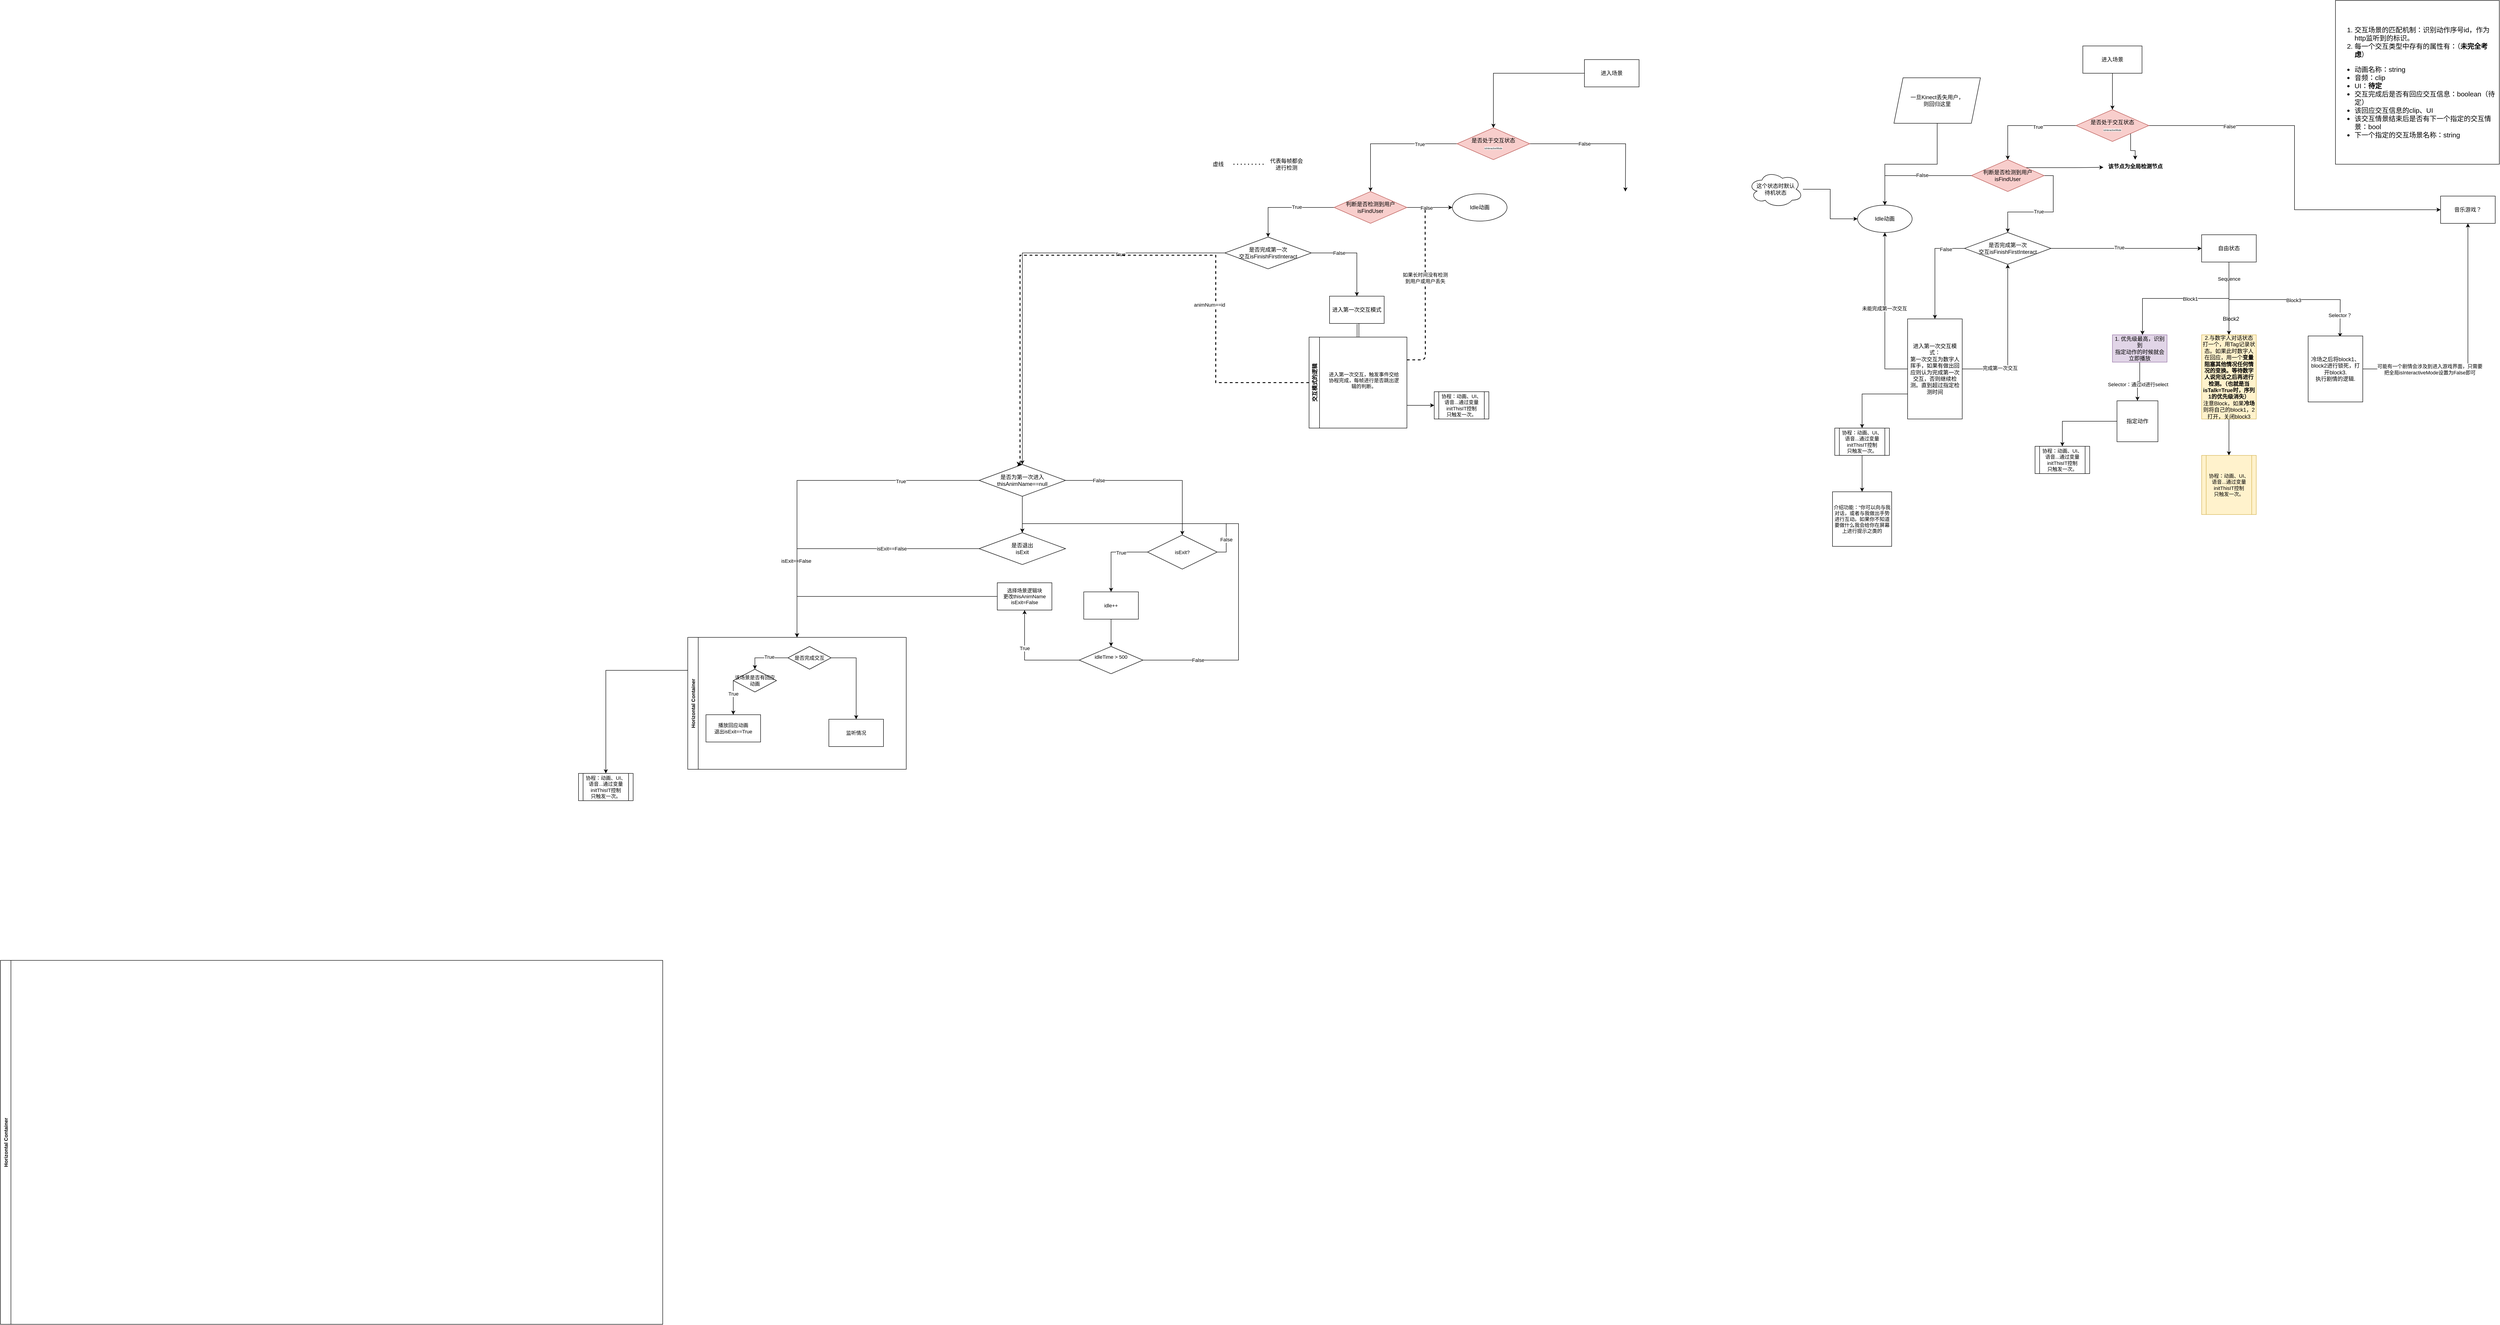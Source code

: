 <mxfile version="20.5.3" type="github">
  <diagram id="prtHgNgQTEPvFCAcTncT" name="Page-1">
    <mxGraphModel dx="4545" dy="1852" grid="1" gridSize="10" guides="1" tooltips="1" connect="1" arrows="1" fold="1" page="1" pageScale="1" pageWidth="827" pageHeight="1169" math="0" shadow="0">
      <root>
        <mxCell id="0" />
        <mxCell id="1" parent="0" />
        <mxCell id="fBtZuvhB1-8Jw_SssKyv-33" style="edgeStyle=orthogonalEdgeStyle;rounded=0;orthogonalLoop=1;jettySize=auto;html=1;entryX=0.5;entryY=0;entryDx=0;entryDy=0;strokeColor=default;" parent="1" source="fBtZuvhB1-8Jw_SssKyv-1" target="fBtZuvhB1-8Jw_SssKyv-32" edge="1">
          <mxGeometry relative="1" as="geometry" />
        </mxCell>
        <mxCell id="fBtZuvhB1-8Jw_SssKyv-1" value="进入场景" style="rounded=0;whiteSpace=wrap;html=1;" parent="1" vertex="1">
          <mxGeometry x="920" y="-100" width="120" height="60" as="geometry" />
        </mxCell>
        <mxCell id="fBtZuvhB1-8Jw_SssKyv-14" value="" style="edgeStyle=orthogonalEdgeStyle;rounded=0;orthogonalLoop=1;jettySize=auto;html=1;" parent="1" source="fBtZuvhB1-8Jw_SssKyv-9" target="fBtZuvhB1-8Jw_SssKyv-13" edge="1">
          <mxGeometry relative="1" as="geometry" />
        </mxCell>
        <mxCell id="fBtZuvhB1-8Jw_SssKyv-15" value="False" style="edgeLabel;html=1;align=center;verticalAlign=middle;resizable=0;points=[];" parent="fBtZuvhB1-8Jw_SssKyv-14" vertex="1" connectable="0">
          <mxGeometry x="-0.151" y="-1" relative="1" as="geometry">
            <mxPoint as="offset" />
          </mxGeometry>
        </mxCell>
        <mxCell id="fBtZuvhB1-8Jw_SssKyv-17" value="" style="edgeStyle=orthogonalEdgeStyle;rounded=0;orthogonalLoop=1;jettySize=auto;html=1;entryX=0.5;entryY=0;entryDx=0;entryDy=0;" parent="1" source="fBtZuvhB1-8Jw_SssKyv-9" target="fBtZuvhB1-8Jw_SssKyv-20" edge="1">
          <mxGeometry relative="1" as="geometry">
            <mxPoint x="270" y="225" as="targetPoint" />
          </mxGeometry>
        </mxCell>
        <mxCell id="fBtZuvhB1-8Jw_SssKyv-18" value="True" style="edgeLabel;html=1;align=center;verticalAlign=middle;resizable=0;points=[];" parent="fBtZuvhB1-8Jw_SssKyv-17" vertex="1" connectable="0">
          <mxGeometry x="-0.214" y="-1" relative="1" as="geometry">
            <mxPoint as="offset" />
          </mxGeometry>
        </mxCell>
        <mxCell id="fBtZuvhB1-8Jw_SssKyv-9" value="判断是否检测到用户&lt;br&gt;isFindUser" style="rhombus;whiteSpace=wrap;html=1;fillColor=#f8cecc;strokeColor=#b85450;" parent="1" vertex="1">
          <mxGeometry x="370" y="190" width="160" height="70" as="geometry" />
        </mxCell>
        <mxCell id="fBtZuvhB1-8Jw_SssKyv-13" value="Idle动画" style="ellipse;whiteSpace=wrap;html=1;" parent="1" vertex="1">
          <mxGeometry x="630" y="195" width="120" height="60" as="geometry" />
        </mxCell>
        <mxCell id="fBtZuvhB1-8Jw_SssKyv-22" style="edgeStyle=orthogonalEdgeStyle;rounded=0;orthogonalLoop=1;jettySize=auto;html=1;exitX=1;exitY=0.5;exitDx=0;exitDy=0;entryX=0.5;entryY=0;entryDx=0;entryDy=0;" parent="1" source="fBtZuvhB1-8Jw_SssKyv-20" target="fBtZuvhB1-8Jw_SssKyv-25" edge="1">
          <mxGeometry relative="1" as="geometry">
            <mxPoint x="425" y="370" as="targetPoint" />
          </mxGeometry>
        </mxCell>
        <mxCell id="fBtZuvhB1-8Jw_SssKyv-24" value="False" style="edgeLabel;html=1;align=center;verticalAlign=middle;resizable=0;points=[];" parent="fBtZuvhB1-8Jw_SssKyv-22" vertex="1" connectable="0">
          <mxGeometry x="-0.133" relative="1" as="geometry">
            <mxPoint x="-24" as="offset" />
          </mxGeometry>
        </mxCell>
        <mxCell id="fBtZuvhB1-8Jw_SssKyv-44" value="" style="edgeStyle=orthogonalEdgeStyle;rounded=0;orthogonalLoop=1;jettySize=auto;html=1;strokeColor=default;fontSize=11;" parent="1" source="fBtZuvhB1-8Jw_SssKyv-20" target="fBtZuvhB1-8Jw_SssKyv-43" edge="1">
          <mxGeometry relative="1" as="geometry" />
        </mxCell>
        <mxCell id="fBtZuvhB1-8Jw_SssKyv-45" value="True" style="edgeLabel;html=1;align=center;verticalAlign=middle;resizable=0;points=[];fontSize=11;" parent="fBtZuvhB1-8Jw_SssKyv-44" vertex="1" connectable="0">
          <mxGeometry x="-0.132" y="3" relative="1" as="geometry">
            <mxPoint x="165" as="offset" />
          </mxGeometry>
        </mxCell>
        <mxCell id="fBtZuvhB1-8Jw_SssKyv-20" value="是否完成第一次&lt;br&gt;交互&lt;font style=&quot;font-size: 12px;&quot;&gt;isFinishFirstInteract&lt;/font&gt;" style="rhombus;whiteSpace=wrap;html=1;" parent="1" vertex="1">
          <mxGeometry x="130" y="290" width="190" height="70" as="geometry" />
        </mxCell>
        <mxCell id="fBtZuvhB1-8Jw_SssKyv-41" style="edgeStyle=orthogonalEdgeStyle;shape=link;rounded=0;orthogonalLoop=1;jettySize=auto;html=1;exitX=0.5;exitY=1;exitDx=0;exitDy=0;entryX=0.5;entryY=0;entryDx=0;entryDy=0;strokeColor=default;fontSize=12;" parent="1" source="fBtZuvhB1-8Jw_SssKyv-25" target="fBtZuvhB1-8Jw_SssKyv-40" edge="1">
          <mxGeometry relative="1" as="geometry" />
        </mxCell>
        <mxCell id="fBtZuvhB1-8Jw_SssKyv-25" value="进入第一次交互模式" style="rounded=0;whiteSpace=wrap;html=1;" parent="1" vertex="1">
          <mxGeometry x="360" y="420" width="120" height="60" as="geometry" />
        </mxCell>
        <mxCell id="fBtZuvhB1-8Jw_SssKyv-27" value="" style="endArrow=none;html=1;strokeWidth=2;rounded=1;exitX=1;exitY=0.25;exitDx=0;exitDy=0;strokeColor=default;edgeStyle=orthogonalEdgeStyle;dashed=1;" parent="1" source="fBtZuvhB1-8Jw_SssKyv-40" edge="1">
          <mxGeometry width="50" height="50" relative="1" as="geometry">
            <mxPoint x="420" y="330" as="sourcePoint" />
            <mxPoint x="570" y="230" as="targetPoint" />
          </mxGeometry>
        </mxCell>
        <mxCell id="fBtZuvhB1-8Jw_SssKyv-28" value="如果长时间没有检测&lt;br&gt;到用户或用户丢失" style="edgeLabel;html=1;align=center;verticalAlign=middle;resizable=0;points=[];" parent="fBtZuvhB1-8Jw_SssKyv-27" vertex="1" connectable="0">
          <mxGeometry x="-0.403" y="1" relative="1" as="geometry">
            <mxPoint y="-110" as="offset" />
          </mxGeometry>
        </mxCell>
        <mxCell id="fBtZuvhB1-8Jw_SssKyv-29" value="虚线" style="text;html=1;align=center;verticalAlign=middle;resizable=0;points=[];autosize=1;strokeColor=none;fillColor=none;" parent="1" vertex="1">
          <mxGeometry x="90" y="115" width="50" height="30" as="geometry" />
        </mxCell>
        <mxCell id="fBtZuvhB1-8Jw_SssKyv-30" value="" style="endArrow=none;dashed=1;html=1;dashPattern=1 3;strokeWidth=2;rounded=1;strokeColor=default;entryX=1.1;entryY=0.5;entryDx=0;entryDy=0;entryPerimeter=0;" parent="1" target="fBtZuvhB1-8Jw_SssKyv-29" edge="1">
          <mxGeometry width="50" height="50" relative="1" as="geometry">
            <mxPoint x="215" y="130" as="sourcePoint" />
            <mxPoint x="45" y="290" as="targetPoint" />
          </mxGeometry>
        </mxCell>
        <mxCell id="fBtZuvhB1-8Jw_SssKyv-31" value="代表每帧都会&lt;br&gt;进行检测" style="text;html=1;align=center;verticalAlign=middle;resizable=0;points=[];autosize=1;strokeColor=none;fillColor=none;" parent="1" vertex="1">
          <mxGeometry x="215" y="110" width="100" height="40" as="geometry" />
        </mxCell>
        <mxCell id="fBtZuvhB1-8Jw_SssKyv-35" style="edgeStyle=orthogonalEdgeStyle;rounded=0;orthogonalLoop=1;jettySize=auto;html=1;exitX=0;exitY=0.5;exitDx=0;exitDy=0;entryX=0.5;entryY=0;entryDx=0;entryDy=0;strokeColor=default;" parent="1" source="fBtZuvhB1-8Jw_SssKyv-32" target="fBtZuvhB1-8Jw_SssKyv-9" edge="1">
          <mxGeometry relative="1" as="geometry">
            <Array as="points">
              <mxPoint x="450" y="85" />
            </Array>
          </mxGeometry>
        </mxCell>
        <mxCell id="fBtZuvhB1-8Jw_SssKyv-36" value="True" style="edgeLabel;html=1;align=center;verticalAlign=middle;resizable=0;points=[];" parent="fBtZuvhB1-8Jw_SssKyv-35" vertex="1" connectable="0">
          <mxGeometry x="-0.444" y="1" relative="1" as="geometry">
            <mxPoint as="offset" />
          </mxGeometry>
        </mxCell>
        <mxCell id="fBtZuvhB1-8Jw_SssKyv-57" style="edgeStyle=orthogonalEdgeStyle;rounded=0;orthogonalLoop=1;jettySize=auto;html=1;exitX=1;exitY=0.5;exitDx=0;exitDy=0;strokeColor=default;strokeWidth=1;fontSize=11;" parent="1" source="fBtZuvhB1-8Jw_SssKyv-32" edge="1">
          <mxGeometry relative="1" as="geometry">
            <mxPoint x="1010" y="190" as="targetPoint" />
          </mxGeometry>
        </mxCell>
        <mxCell id="fBtZuvhB1-8Jw_SssKyv-58" value="False" style="edgeLabel;html=1;align=center;verticalAlign=middle;resizable=0;points=[];fontSize=11;" parent="fBtZuvhB1-8Jw_SssKyv-57" vertex="1" connectable="0">
          <mxGeometry x="-0.242" relative="1" as="geometry">
            <mxPoint as="offset" />
          </mxGeometry>
        </mxCell>
        <mxCell id="fBtZuvhB1-8Jw_SssKyv-32" value="是否处于交互状态&lt;br&gt;&lt;span style=&quot;font-size: 5px; background-color: rgb(255, 255, 255);&quot;&gt;isInteractiveMode&lt;/span&gt;" style="rhombus;whiteSpace=wrap;html=1;fillColor=#f8cecc;strokeColor=#b85450;" parent="1" vertex="1">
          <mxGeometry x="640" y="50" width="160" height="70" as="geometry" />
        </mxCell>
        <mxCell id="fBtZuvhB1-8Jw_SssKyv-53" style="edgeStyle=orthogonalEdgeStyle;rounded=0;orthogonalLoop=1;jettySize=auto;html=1;exitX=1;exitY=0.75;exitDx=0;exitDy=0;entryX=0;entryY=0.5;entryDx=0;entryDy=0;strokeColor=default;fontSize=11;" parent="1" source="fBtZuvhB1-8Jw_SssKyv-40" target="fBtZuvhB1-8Jw_SssKyv-46" edge="1">
          <mxGeometry relative="1" as="geometry" />
        </mxCell>
        <mxCell id="fBtZuvhB1-8Jw_SssKyv-55" style="edgeStyle=orthogonalEdgeStyle;rounded=0;orthogonalLoop=1;jettySize=auto;html=1;exitX=0;exitY=0.5;exitDx=0;exitDy=0;dashed=1;strokeColor=default;fontSize=11;strokeWidth=2;entryX=0.5;entryY=0;entryDx=0;entryDy=0;" parent="1" source="fBtZuvhB1-8Jw_SssKyv-40" target="fBtZuvhB1-8Jw_SssKyv-43" edge="1">
          <mxGeometry relative="1" as="geometry">
            <mxPoint x="-60" y="330" as="targetPoint" />
            <Array as="points">
              <mxPoint x="110" y="610" />
              <mxPoint x="110" y="330" />
              <mxPoint x="-320" y="330" />
              <mxPoint x="-320" y="790" />
            </Array>
          </mxGeometry>
        </mxCell>
        <mxCell id="fBtZuvhB1-8Jw_SssKyv-56" value="animNum==id" style="edgeLabel;html=1;align=center;verticalAlign=middle;resizable=0;points=[];fontSize=11;" parent="fBtZuvhB1-8Jw_SssKyv-55" vertex="1" connectable="0">
          <mxGeometry x="-0.612" y="-1" relative="1" as="geometry">
            <mxPoint x="-15" y="-109" as="offset" />
          </mxGeometry>
        </mxCell>
        <mxCell id="fBtZuvhB1-8Jw_SssKyv-40" value="交互模式的逻辑" style="swimlane;horizontal=0;fontSize=12;" parent="1" vertex="1">
          <mxGeometry x="315" y="510" width="215" height="200" as="geometry" />
        </mxCell>
        <mxCell id="fBtZuvhB1-8Jw_SssKyv-48" value="进入第一次交互，触发事件交给&lt;br&gt;协程完成，每帧进行是否跳出逻&lt;br&gt;辑的判断。" style="text;html=1;align=center;verticalAlign=middle;resizable=0;points=[];autosize=1;strokeColor=none;fillColor=none;fontSize=11;" parent="fBtZuvhB1-8Jw_SssKyv-40" vertex="1">
          <mxGeometry x="25" y="65" width="190" height="60" as="geometry" />
        </mxCell>
        <mxCell id="fBtZuvhB1-8Jw_SssKyv-46" value="协程：动画、UI、&lt;br&gt;语音...通过变量initThisIT控制&lt;br&gt;只触发一次。" style="shape=process;whiteSpace=wrap;html=1;backgroundOutline=1;fontSize=11;size=0.083;" parent="1" vertex="1">
          <mxGeometry x="590" y="630" width="120" height="60" as="geometry" />
        </mxCell>
        <mxCell id="fBtZuvhB1-8Jw_SssKyv-59" value="Horizontal Container" style="swimlane;horizontal=0;fontSize=11;" parent="1" vertex="1">
          <mxGeometry x="-2560" y="1880" width="1455" height="800" as="geometry" />
        </mxCell>
        <mxCell id="fBtZuvhB1-8Jw_SssKyv-62" value="" style="edgeStyle=orthogonalEdgeStyle;rounded=0;orthogonalLoop=1;jettySize=auto;html=1;strokeColor=default;strokeWidth=1;fontSize=11;" parent="1" source="fBtZuvhB1-8Jw_SssKyv-43" target="fBtZuvhB1-8Jw_SssKyv-61" edge="1">
          <mxGeometry relative="1" as="geometry" />
        </mxCell>
        <mxCell id="fBtZuvhB1-8Jw_SssKyv-70" style="edgeStyle=orthogonalEdgeStyle;rounded=0;orthogonalLoop=1;jettySize=auto;html=1;entryX=0.5;entryY=0;entryDx=0;entryDy=0;strokeColor=default;strokeWidth=1;fontSize=11;" parent="1" source="fBtZuvhB1-8Jw_SssKyv-43" target="fBtZuvhB1-8Jw_SssKyv-68" edge="1">
          <mxGeometry relative="1" as="geometry" />
        </mxCell>
        <mxCell id="fBtZuvhB1-8Jw_SssKyv-72" value="False" style="edgeLabel;html=1;align=center;verticalAlign=middle;resizable=0;points=[];fontSize=11;" parent="fBtZuvhB1-8Jw_SssKyv-70" vertex="1" connectable="0">
          <mxGeometry x="-0.698" y="1" relative="1" as="geometry">
            <mxPoint x="16" y="1" as="offset" />
          </mxGeometry>
        </mxCell>
        <mxCell id="fBtZuvhB1-8Jw_SssKyv-43" value="是否为第一次进入&lt;br&gt;thisAnimName==null" style="rhombus;whiteSpace=wrap;html=1;" parent="1" vertex="1">
          <mxGeometry x="-410" y="790" width="190" height="70" as="geometry" />
        </mxCell>
        <mxCell id="fBtZuvhB1-8Jw_SssKyv-60" style="edgeStyle=orthogonalEdgeStyle;rounded=0;orthogonalLoop=1;jettySize=auto;html=1;strokeColor=default;strokeWidth=1;fontSize=11;entryX=0.5;entryY=0;entryDx=0;entryDy=0;" parent="1" source="fBtZuvhB1-8Jw_SssKyv-43" target="fBtZuvhB1-8Jw_SssKyv-66" edge="1">
          <mxGeometry relative="1" as="geometry">
            <mxPoint x="-570" y="1080" as="targetPoint" />
          </mxGeometry>
        </mxCell>
        <mxCell id="fBtZuvhB1-8Jw_SssKyv-65" value="True" style="edgeLabel;html=1;align=center;verticalAlign=middle;resizable=0;points=[];fontSize=11;" parent="fBtZuvhB1-8Jw_SssKyv-60" vertex="1" connectable="0">
          <mxGeometry x="-0.538" y="2" relative="1" as="geometry">
            <mxPoint as="offset" />
          </mxGeometry>
        </mxCell>
        <mxCell id="fBtZuvhB1-8Jw_SssKyv-74" value="isExit==False" style="edgeLabel;html=1;align=center;verticalAlign=middle;resizable=0;points=[];fontSize=11;" parent="fBtZuvhB1-8Jw_SssKyv-60" vertex="1" connectable="0">
          <mxGeometry x="0.079" y="-2" relative="1" as="geometry">
            <mxPoint y="175" as="offset" />
          </mxGeometry>
        </mxCell>
        <mxCell id="fBtZuvhB1-8Jw_SssKyv-63" style="edgeStyle=orthogonalEdgeStyle;rounded=0;orthogonalLoop=1;jettySize=auto;html=1;exitX=0;exitY=0.5;exitDx=0;exitDy=0;strokeColor=default;strokeWidth=1;fontSize=11;entryX=0.5;entryY=0;entryDx=0;entryDy=0;" parent="1" source="fBtZuvhB1-8Jw_SssKyv-61" target="fBtZuvhB1-8Jw_SssKyv-66" edge="1">
          <mxGeometry relative="1" as="geometry">
            <mxPoint x="-560" y="1080" as="targetPoint" />
          </mxGeometry>
        </mxCell>
        <mxCell id="fBtZuvhB1-8Jw_SssKyv-64" value="isExit==False" style="edgeLabel;html=1;align=center;verticalAlign=middle;resizable=0;points=[];fontSize=11;" parent="fBtZuvhB1-8Jw_SssKyv-63" vertex="1" connectable="0">
          <mxGeometry x="0.071" y="1" relative="1" as="geometry">
            <mxPoint x="126" y="-1" as="offset" />
          </mxGeometry>
        </mxCell>
        <mxCell id="fBtZuvhB1-8Jw_SssKyv-61" value="是否退出&lt;br&gt;isExit" style="rhombus;whiteSpace=wrap;html=1;" parent="1" vertex="1">
          <mxGeometry x="-410" y="940" width="190" height="70" as="geometry" />
        </mxCell>
        <mxCell id="fBtZuvhB1-8Jw_SssKyv-96" style="edgeStyle=orthogonalEdgeStyle;rounded=0;orthogonalLoop=1;jettySize=auto;html=1;exitX=0;exitY=0.25;exitDx=0;exitDy=0;entryX=0.5;entryY=0;entryDx=0;entryDy=0;strokeColor=default;strokeWidth=1;fontSize=11;" parent="1" source="fBtZuvhB1-8Jw_SssKyv-66" target="fBtZuvhB1-8Jw_SssKyv-95" edge="1">
          <mxGeometry relative="1" as="geometry" />
        </mxCell>
        <mxCell id="fBtZuvhB1-8Jw_SssKyv-66" value="Horizontal Container" style="swimlane;horizontal=0;fontSize=11;" parent="1" vertex="1">
          <mxGeometry x="-1050" y="1170" width="480" height="290" as="geometry" />
        </mxCell>
        <mxCell id="fBtZuvhB1-8Jw_SssKyv-88" value="该场景是否有回应动画" style="rhombus;whiteSpace=wrap;html=1;fontSize=11;" parent="fBtZuvhB1-8Jw_SssKyv-66" vertex="1">
          <mxGeometry x="100" y="70" width="95" height="50" as="geometry" />
        </mxCell>
        <mxCell id="fBtZuvhB1-8Jw_SssKyv-90" style="edgeStyle=orthogonalEdgeStyle;rounded=0;orthogonalLoop=1;jettySize=auto;html=1;entryX=0.5;entryY=0;entryDx=0;entryDy=0;strokeColor=default;strokeWidth=1;fontSize=11;" parent="fBtZuvhB1-8Jw_SssKyv-66" source="fBtZuvhB1-8Jw_SssKyv-89" target="fBtZuvhB1-8Jw_SssKyv-88" edge="1">
          <mxGeometry relative="1" as="geometry" />
        </mxCell>
        <mxCell id="fBtZuvhB1-8Jw_SssKyv-91" value="True" style="edgeLabel;html=1;align=center;verticalAlign=middle;resizable=0;points=[];fontSize=11;" parent="fBtZuvhB1-8Jw_SssKyv-90" vertex="1" connectable="0">
          <mxGeometry x="-0.146" y="-2" relative="1" as="geometry">
            <mxPoint as="offset" />
          </mxGeometry>
        </mxCell>
        <mxCell id="fBtZuvhB1-8Jw_SssKyv-89" value="是否完成交互" style="rhombus;whiteSpace=wrap;html=1;fontSize=11;" parent="fBtZuvhB1-8Jw_SssKyv-66" vertex="1">
          <mxGeometry x="220" y="20" width="95" height="50" as="geometry" />
        </mxCell>
        <mxCell id="fBtZuvhB1-8Jw_SssKyv-94" value="播放回应动画&lt;br&gt;退出isExit==True" style="rounded=0;whiteSpace=wrap;html=1;fontSize=11;" parent="fBtZuvhB1-8Jw_SssKyv-66" vertex="1">
          <mxGeometry x="40" y="170" width="120" height="60" as="geometry" />
        </mxCell>
        <mxCell id="fBtZuvhB1-8Jw_SssKyv-92" style="edgeStyle=orthogonalEdgeStyle;rounded=0;orthogonalLoop=1;jettySize=auto;html=1;exitX=0;exitY=0.5;exitDx=0;exitDy=0;strokeColor=default;strokeWidth=1;fontSize=11;entryX=0.5;entryY=0;entryDx=0;entryDy=0;" parent="fBtZuvhB1-8Jw_SssKyv-66" source="fBtZuvhB1-8Jw_SssKyv-88" target="fBtZuvhB1-8Jw_SssKyv-94" edge="1">
          <mxGeometry relative="1" as="geometry">
            <mxPoint x="99.857" y="150" as="targetPoint" />
            <Array as="points">
              <mxPoint x="100" y="170" />
            </Array>
          </mxGeometry>
        </mxCell>
        <mxCell id="fBtZuvhB1-8Jw_SssKyv-93" value="True" style="edgeLabel;html=1;align=center;verticalAlign=middle;resizable=0;points=[];fontSize=11;" parent="fBtZuvhB1-8Jw_SssKyv-92" vertex="1" connectable="0">
          <mxGeometry x="-0.221" relative="1" as="geometry">
            <mxPoint as="offset" />
          </mxGeometry>
        </mxCell>
        <mxCell id="fBtZuvhB1-8Jw_SssKyv-99" value="监听情况" style="rounded=0;whiteSpace=wrap;html=1;fontSize=11;" parent="fBtZuvhB1-8Jw_SssKyv-66" vertex="1">
          <mxGeometry x="310" y="180" width="120" height="60" as="geometry" />
        </mxCell>
        <mxCell id="fBtZuvhB1-8Jw_SssKyv-98" style="edgeStyle=orthogonalEdgeStyle;rounded=0;orthogonalLoop=1;jettySize=auto;html=1;strokeColor=default;strokeWidth=1;fontSize=11;entryX=0.5;entryY=0;entryDx=0;entryDy=0;exitX=1;exitY=0.5;exitDx=0;exitDy=0;" parent="fBtZuvhB1-8Jw_SssKyv-66" source="fBtZuvhB1-8Jw_SssKyv-89" target="fBtZuvhB1-8Jw_SssKyv-99" edge="1">
          <mxGeometry relative="1" as="geometry">
            <mxPoint x="360" y="150" as="targetPoint" />
          </mxGeometry>
        </mxCell>
        <mxCell id="fBtZuvhB1-8Jw_SssKyv-76" value="" style="edgeStyle=orthogonalEdgeStyle;rounded=0;orthogonalLoop=1;jettySize=auto;html=1;strokeColor=default;strokeWidth=1;fontSize=11;" parent="1" source="fBtZuvhB1-8Jw_SssKyv-68" target="fBtZuvhB1-8Jw_SssKyv-75" edge="1">
          <mxGeometry relative="1" as="geometry" />
        </mxCell>
        <mxCell id="fBtZuvhB1-8Jw_SssKyv-85" value="True" style="edgeLabel;html=1;align=center;verticalAlign=middle;resizable=0;points=[];fontSize=11;" parent="fBtZuvhB1-8Jw_SssKyv-76" vertex="1" connectable="0">
          <mxGeometry x="-0.299" y="1" relative="1" as="geometry">
            <mxPoint as="offset" />
          </mxGeometry>
        </mxCell>
        <mxCell id="fBtZuvhB1-8Jw_SssKyv-86" style="edgeStyle=orthogonalEdgeStyle;rounded=0;orthogonalLoop=1;jettySize=auto;html=1;exitX=1;exitY=0.5;exitDx=0;exitDy=0;entryX=0.5;entryY=0;entryDx=0;entryDy=0;strokeColor=default;strokeWidth=1;fontSize=11;" parent="1" source="fBtZuvhB1-8Jw_SssKyv-68" target="fBtZuvhB1-8Jw_SssKyv-61" edge="1">
          <mxGeometry relative="1" as="geometry" />
        </mxCell>
        <mxCell id="fBtZuvhB1-8Jw_SssKyv-87" value="False" style="edgeLabel;html=1;align=center;verticalAlign=middle;resizable=0;points=[];fontSize=11;" parent="fBtZuvhB1-8Jw_SssKyv-86" vertex="1" connectable="0">
          <mxGeometry x="-0.825" relative="1" as="geometry">
            <mxPoint as="offset" />
          </mxGeometry>
        </mxCell>
        <mxCell id="fBtZuvhB1-8Jw_SssKyv-68" value="isExit?" style="rhombus;whiteSpace=wrap;html=1;fontSize=11;" parent="1" vertex="1">
          <mxGeometry x="-40" y="945" width="153" height="75" as="geometry" />
        </mxCell>
        <mxCell id="fBtZuvhB1-8Jw_SssKyv-78" value="" style="edgeStyle=orthogonalEdgeStyle;rounded=0;orthogonalLoop=1;jettySize=auto;html=1;strokeColor=default;strokeWidth=1;fontSize=11;" parent="1" source="fBtZuvhB1-8Jw_SssKyv-75" target="fBtZuvhB1-8Jw_SssKyv-77" edge="1">
          <mxGeometry relative="1" as="geometry" />
        </mxCell>
        <mxCell id="fBtZuvhB1-8Jw_SssKyv-75" value="idle++" style="whiteSpace=wrap;html=1;fontSize=11;" parent="1" vertex="1">
          <mxGeometry x="-180" y="1070" width="120" height="60" as="geometry" />
        </mxCell>
        <mxCell id="fBtZuvhB1-8Jw_SssKyv-80" value="" style="edgeStyle=orthogonalEdgeStyle;rounded=0;orthogonalLoop=1;jettySize=auto;html=1;strokeColor=default;strokeWidth=1;fontSize=11;" parent="1" source="fBtZuvhB1-8Jw_SssKyv-77" target="fBtZuvhB1-8Jw_SssKyv-79" edge="1">
          <mxGeometry relative="1" as="geometry">
            <Array as="points">
              <mxPoint x="-310" y="1220" />
            </Array>
          </mxGeometry>
        </mxCell>
        <mxCell id="fBtZuvhB1-8Jw_SssKyv-84" value="True" style="edgeLabel;html=1;align=center;verticalAlign=middle;resizable=0;points=[];fontSize=11;" parent="fBtZuvhB1-8Jw_SssKyv-80" vertex="1" connectable="0">
          <mxGeometry x="0.274" relative="1" as="geometry">
            <mxPoint as="offset" />
          </mxGeometry>
        </mxCell>
        <mxCell id="fBtZuvhB1-8Jw_SssKyv-82" style="edgeStyle=orthogonalEdgeStyle;rounded=0;orthogonalLoop=1;jettySize=auto;html=1;entryX=0.5;entryY=0;entryDx=0;entryDy=0;strokeColor=default;strokeWidth=1;fontSize=11;" parent="1" source="fBtZuvhB1-8Jw_SssKyv-77" target="fBtZuvhB1-8Jw_SssKyv-61" edge="1">
          <mxGeometry relative="1" as="geometry">
            <Array as="points">
              <mxPoint x="160" y="1220" />
              <mxPoint x="160" y="920" />
              <mxPoint x="-315" y="920" />
            </Array>
          </mxGeometry>
        </mxCell>
        <mxCell id="fBtZuvhB1-8Jw_SssKyv-83" value="False" style="edgeLabel;html=1;align=center;verticalAlign=middle;resizable=0;points=[];fontSize=11;" parent="fBtZuvhB1-8Jw_SssKyv-82" vertex="1" connectable="0">
          <mxGeometry x="-0.819" y="1" relative="1" as="geometry">
            <mxPoint x="30" y="1" as="offset" />
          </mxGeometry>
        </mxCell>
        <mxCell id="fBtZuvhB1-8Jw_SssKyv-77" value="&lt;span style=&quot;font-size: 11px;&quot;&gt;idleTime &amp;gt; 500&lt;br&gt;&lt;br&gt;&lt;/span&gt;" style="rhombus;whiteSpace=wrap;html=1;fontSize=11;" parent="1" vertex="1">
          <mxGeometry x="-190" y="1190" width="140" height="60" as="geometry" />
        </mxCell>
        <mxCell id="fBtZuvhB1-8Jw_SssKyv-81" style="edgeStyle=orthogonalEdgeStyle;rounded=0;orthogonalLoop=1;jettySize=auto;html=1;exitX=0;exitY=0.5;exitDx=0;exitDy=0;entryX=0.5;entryY=0;entryDx=0;entryDy=0;strokeColor=default;strokeWidth=1;fontSize=11;" parent="1" source="fBtZuvhB1-8Jw_SssKyv-79" target="fBtZuvhB1-8Jw_SssKyv-66" edge="1">
          <mxGeometry relative="1" as="geometry" />
        </mxCell>
        <mxCell id="fBtZuvhB1-8Jw_SssKyv-79" value="选择场景逻辑块&lt;br&gt;更改thisAnimName&lt;br&gt;isExit=False" style="whiteSpace=wrap;html=1;fontSize=11;" parent="1" vertex="1">
          <mxGeometry x="-370" y="1050" width="120" height="60" as="geometry" />
        </mxCell>
        <mxCell id="fBtZuvhB1-8Jw_SssKyv-95" value="协程：动画、UI、&lt;br&gt;语音...通过变量initThisIT控制&lt;br&gt;只触发一次。" style="shape=process;whiteSpace=wrap;html=1;backgroundOutline=1;fontSize=11;size=0.083;" parent="1" vertex="1">
          <mxGeometry x="-1290" y="1469" width="120" height="60" as="geometry" />
        </mxCell>
        <mxCell id="O4Qgs0peFkR4fyQX--3b-3" style="edgeStyle=orthogonalEdgeStyle;rounded=0;orthogonalLoop=1;jettySize=auto;html=1;exitX=0.5;exitY=1;exitDx=0;exitDy=0;entryX=0.5;entryY=0;entryDx=0;entryDy=0;" parent="1" source="O4Qgs0peFkR4fyQX--3b-1" target="O4Qgs0peFkR4fyQX--3b-2" edge="1">
          <mxGeometry relative="1" as="geometry" />
        </mxCell>
        <mxCell id="O4Qgs0peFkR4fyQX--3b-1" value="进入场景" style="rounded=0;whiteSpace=wrap;html=1;" parent="1" vertex="1">
          <mxGeometry x="2015" y="-130" width="130" height="60" as="geometry" />
        </mxCell>
        <mxCell id="O4Qgs0peFkR4fyQX--3b-5" style="edgeStyle=orthogonalEdgeStyle;rounded=0;orthogonalLoop=1;jettySize=auto;html=1;exitX=0;exitY=0.5;exitDx=0;exitDy=0;entryX=0.5;entryY=0;entryDx=0;entryDy=0;" parent="1" source="O4Qgs0peFkR4fyQX--3b-2" target="O4Qgs0peFkR4fyQX--3b-4" edge="1">
          <mxGeometry relative="1" as="geometry" />
        </mxCell>
        <mxCell id="O4Qgs0peFkR4fyQX--3b-53" value="True" style="edgeLabel;html=1;align=center;verticalAlign=middle;resizable=0;points=[];" parent="O4Qgs0peFkR4fyQX--3b-5" vertex="1" connectable="0">
          <mxGeometry x="-0.249" y="3" relative="1" as="geometry">
            <mxPoint as="offset" />
          </mxGeometry>
        </mxCell>
        <mxCell id="O4Qgs0peFkR4fyQX--3b-7" style="edgeStyle=orthogonalEdgeStyle;rounded=0;orthogonalLoop=1;jettySize=auto;html=1;exitX=1;exitY=0.5;exitDx=0;exitDy=0;entryX=0;entryY=0.5;entryDx=0;entryDy=0;" parent="1" source="O4Qgs0peFkR4fyQX--3b-2" target="O4Qgs0peFkR4fyQX--3b-6" edge="1">
          <mxGeometry relative="1" as="geometry">
            <Array as="points">
              <mxPoint x="2480" y="45" />
              <mxPoint x="2480" y="230" />
            </Array>
          </mxGeometry>
        </mxCell>
        <mxCell id="O4Qgs0peFkR4fyQX--3b-52" value="False" style="edgeLabel;html=1;align=center;verticalAlign=middle;resizable=0;points=[];" parent="O4Qgs0peFkR4fyQX--3b-7" vertex="1" connectable="0">
          <mxGeometry x="-0.573" y="-2" relative="1" as="geometry">
            <mxPoint as="offset" />
          </mxGeometry>
        </mxCell>
        <mxCell id="O4Qgs0peFkR4fyQX--3b-38" style="edgeStyle=orthogonalEdgeStyle;rounded=0;orthogonalLoop=1;jettySize=auto;html=1;exitX=1;exitY=1;exitDx=0;exitDy=0;" parent="1" source="O4Qgs0peFkR4fyQX--3b-2" target="O4Qgs0peFkR4fyQX--3b-37" edge="1">
          <mxGeometry relative="1" as="geometry" />
        </mxCell>
        <mxCell id="O4Qgs0peFkR4fyQX--3b-2" value="是否处于交互状态&lt;br&gt;&lt;span style=&quot;font-size: 5px; background-color: rgb(255, 255, 255);&quot;&gt;isInteractiveMode&lt;/span&gt;" style="rhombus;whiteSpace=wrap;html=1;fillColor=#f8cecc;strokeColor=#b85450;" parent="1" vertex="1">
          <mxGeometry x="2000" y="10" width="160" height="70" as="geometry" />
        </mxCell>
        <mxCell id="O4Qgs0peFkR4fyQX--3b-8" style="edgeStyle=orthogonalEdgeStyle;rounded=0;orthogonalLoop=1;jettySize=auto;html=1;entryX=0.5;entryY=0;entryDx=0;entryDy=0;exitX=1;exitY=0.5;exitDx=0;exitDy=0;" parent="1" source="O4Qgs0peFkR4fyQX--3b-4" target="O4Qgs0peFkR4fyQX--3b-9" edge="1">
          <mxGeometry relative="1" as="geometry">
            <mxPoint x="1849.526" y="280" as="targetPoint" />
          </mxGeometry>
        </mxCell>
        <mxCell id="O4Qgs0peFkR4fyQX--3b-27" value="True" style="edgeLabel;html=1;align=center;verticalAlign=middle;resizable=0;points=[];" parent="O4Qgs0peFkR4fyQX--3b-8" vertex="1" connectable="0">
          <mxGeometry x="0.083" y="-1" relative="1" as="geometry">
            <mxPoint as="offset" />
          </mxGeometry>
        </mxCell>
        <mxCell id="O4Qgs0peFkR4fyQX--3b-36" style="edgeStyle=orthogonalEdgeStyle;rounded=0;orthogonalLoop=1;jettySize=auto;html=1;exitX=1;exitY=0;exitDx=0;exitDy=0;entryX=0.002;entryY=0.561;entryDx=0;entryDy=0;entryPerimeter=0;" parent="1" source="O4Qgs0peFkR4fyQX--3b-4" target="O4Qgs0peFkR4fyQX--3b-37" edge="1">
          <mxGeometry relative="1" as="geometry">
            <mxPoint x="2040" y="137" as="targetPoint" />
          </mxGeometry>
        </mxCell>
        <mxCell id="O4Qgs0peFkR4fyQX--3b-4" value="判断是否检测到用户&lt;br&gt;isFindUser" style="rhombus;whiteSpace=wrap;html=1;fillColor=#f8cecc;strokeColor=#b85450;" parent="1" vertex="1">
          <mxGeometry x="1770" y="120" width="160" height="70" as="geometry" />
        </mxCell>
        <mxCell id="O4Qgs0peFkR4fyQX--3b-6" value="音乐游戏？" style="whiteSpace=wrap;html=1;" parent="1" vertex="1">
          <mxGeometry x="2801" y="200" width="120" height="60" as="geometry" />
        </mxCell>
        <mxCell id="O4Qgs0peFkR4fyQX--3b-11" value="" style="edgeStyle=orthogonalEdgeStyle;rounded=0;orthogonalLoop=1;jettySize=auto;html=1;exitX=1;exitY=0.5;exitDx=0;exitDy=0;" parent="1" source="O4Qgs0peFkR4fyQX--3b-9" target="O4Qgs0peFkR4fyQX--3b-10" edge="1">
          <mxGeometry relative="1" as="geometry">
            <Array as="points">
              <mxPoint x="2200" y="315" />
              <mxPoint x="2200" y="315" />
            </Array>
          </mxGeometry>
        </mxCell>
        <mxCell id="O4Qgs0peFkR4fyQX--3b-22" value="True" style="edgeLabel;html=1;align=center;verticalAlign=middle;resizable=0;points=[];" parent="O4Qgs0peFkR4fyQX--3b-11" vertex="1" connectable="0">
          <mxGeometry x="-0.095" y="2" relative="1" as="geometry">
            <mxPoint as="offset" />
          </mxGeometry>
        </mxCell>
        <mxCell id="O4Qgs0peFkR4fyQX--3b-23" style="edgeStyle=orthogonalEdgeStyle;rounded=0;orthogonalLoop=1;jettySize=auto;html=1;exitX=0;exitY=0.5;exitDx=0;exitDy=0;entryX=0.5;entryY=0;entryDx=0;entryDy=0;" parent="1" source="O4Qgs0peFkR4fyQX--3b-9" target="O4Qgs0peFkR4fyQX--3b-26" edge="1">
          <mxGeometry relative="1" as="geometry">
            <mxPoint x="1730" y="550" as="targetPoint" />
          </mxGeometry>
        </mxCell>
        <mxCell id="O4Qgs0peFkR4fyQX--3b-24" value="False" style="edgeLabel;html=1;align=center;verticalAlign=middle;resizable=0;points=[];" parent="O4Qgs0peFkR4fyQX--3b-23" vertex="1" connectable="0">
          <mxGeometry x="-0.621" y="2" relative="1" as="geometry">
            <mxPoint as="offset" />
          </mxGeometry>
        </mxCell>
        <mxCell id="O4Qgs0peFkR4fyQX--3b-9" value="是否完成第一次&lt;br&gt;交互&lt;font style=&quot;font-size: 12px;&quot;&gt;isFinishFirstInteract&lt;/font&gt;" style="rhombus;whiteSpace=wrap;html=1;" parent="1" vertex="1">
          <mxGeometry x="1755" y="280" width="190" height="70" as="geometry" />
        </mxCell>
        <mxCell id="O4Qgs0peFkR4fyQX--3b-13" value="" style="edgeStyle=orthogonalEdgeStyle;rounded=0;orthogonalLoop=1;jettySize=auto;html=1;" parent="1" source="O4Qgs0peFkR4fyQX--3b-10" target="O4Qgs0peFkR4fyQX--3b-12" edge="1">
          <mxGeometry relative="1" as="geometry">
            <Array as="points">
              <mxPoint x="2336" y="425" />
              <mxPoint x="2146" y="425" />
            </Array>
          </mxGeometry>
        </mxCell>
        <mxCell id="O4Qgs0peFkR4fyQX--3b-48" value="Block1" style="edgeLabel;html=1;align=center;verticalAlign=middle;resizable=0;points=[];" parent="O4Qgs0peFkR4fyQX--3b-13" vertex="1" connectable="0">
          <mxGeometry x="-0.055" y="1" relative="1" as="geometry">
            <mxPoint as="offset" />
          </mxGeometry>
        </mxCell>
        <mxCell id="O4Qgs0peFkR4fyQX--3b-15" style="edgeStyle=orthogonalEdgeStyle;rounded=0;orthogonalLoop=1;jettySize=auto;html=1;exitX=0.5;exitY=1;exitDx=0;exitDy=0;entryX=0.5;entryY=0;entryDx=0;entryDy=0;" parent="1" source="O4Qgs0peFkR4fyQX--3b-10" target="O4Qgs0peFkR4fyQX--3b-14" edge="1">
          <mxGeometry relative="1" as="geometry">
            <Array as="points">
              <mxPoint x="2336" y="385" />
              <mxPoint x="2336" y="385" />
            </Array>
          </mxGeometry>
        </mxCell>
        <mxCell id="O4Qgs0peFkR4fyQX--3b-17" value="Sequence" style="edgeLabel;html=1;align=center;verticalAlign=middle;resizable=0;points=[];" parent="O4Qgs0peFkR4fyQX--3b-15" vertex="1" connectable="0">
          <mxGeometry x="-0.536" relative="1" as="geometry">
            <mxPoint as="offset" />
          </mxGeometry>
        </mxCell>
        <mxCell id="O4Qgs0peFkR4fyQX--3b-45" style="edgeStyle=orthogonalEdgeStyle;rounded=0;orthogonalLoop=1;jettySize=auto;html=1;exitX=0.5;exitY=1;exitDx=0;exitDy=0;" parent="1" source="O4Qgs0peFkR4fyQX--3b-10" edge="1">
          <mxGeometry relative="1" as="geometry">
            <mxPoint x="2580" y="510" as="targetPoint" />
          </mxGeometry>
        </mxCell>
        <mxCell id="O4Qgs0peFkR4fyQX--3b-46" value="Block3" style="edgeLabel;html=1;align=center;verticalAlign=middle;resizable=0;points=[];" parent="O4Qgs0peFkR4fyQX--3b-45" vertex="1" connectable="0">
          <mxGeometry x="0.093" y="-1" relative="1" as="geometry">
            <mxPoint as="offset" />
          </mxGeometry>
        </mxCell>
        <mxCell id="O4Qgs0peFkR4fyQX--3b-54" value="Selector？" style="edgeLabel;html=1;align=center;verticalAlign=middle;resizable=0;points=[];" parent="O4Qgs0peFkR4fyQX--3b-45" vertex="1" connectable="0">
          <mxGeometry x="0.764" y="-1" relative="1" as="geometry">
            <mxPoint as="offset" />
          </mxGeometry>
        </mxCell>
        <mxCell id="O4Qgs0peFkR4fyQX--3b-10" value="自由状态" style="whiteSpace=wrap;html=1;" parent="1" vertex="1">
          <mxGeometry x="2276" y="285" width="120" height="60" as="geometry" />
        </mxCell>
        <mxCell id="O4Qgs0peFkR4fyQX--3b-18" style="edgeStyle=orthogonalEdgeStyle;rounded=0;orthogonalLoop=1;jettySize=auto;html=1;exitX=0.5;exitY=1;exitDx=0;exitDy=0;entryX=0.5;entryY=0;entryDx=0;entryDy=0;" parent="1" source="O4Qgs0peFkR4fyQX--3b-12" target="O4Qgs0peFkR4fyQX--3b-20" edge="1">
          <mxGeometry relative="1" as="geometry">
            <mxPoint x="2140.13" y="640" as="targetPoint" />
          </mxGeometry>
        </mxCell>
        <mxCell id="O4Qgs0peFkR4fyQX--3b-19" value="Selector：通过id进行select" style="edgeLabel;html=1;align=center;verticalAlign=middle;resizable=0;points=[];" parent="O4Qgs0peFkR4fyQX--3b-18" vertex="1" connectable="0">
          <mxGeometry x="0.192" y="1" relative="1" as="geometry">
            <mxPoint as="offset" />
          </mxGeometry>
        </mxCell>
        <mxCell id="O4Qgs0peFkR4fyQX--3b-12" value="1. 优先级最高，识别到&lt;br&gt;指定动作的时候就会立即播放" style="whiteSpace=wrap;html=1;fillColor=#e1d5e7;strokeColor=#9673a6;" parent="1" vertex="1">
          <mxGeometry x="2080" y="505" width="120" height="60" as="geometry" />
        </mxCell>
        <mxCell id="O4Qgs0peFkR4fyQX--3b-43" style="edgeStyle=orthogonalEdgeStyle;rounded=0;orthogonalLoop=1;jettySize=auto;html=1;exitX=0.5;exitY=1;exitDx=0;exitDy=0;entryX=0.5;entryY=0;entryDx=0;entryDy=0;" parent="1" source="O4Qgs0peFkR4fyQX--3b-14" target="O4Qgs0peFkR4fyQX--3b-44" edge="1">
          <mxGeometry relative="1" as="geometry">
            <mxPoint x="2335.667" y="700.0" as="targetPoint" />
          </mxGeometry>
        </mxCell>
        <mxCell id="O4Qgs0peFkR4fyQX--3b-14" value="2.与数字人对话状态&lt;br&gt;打一个，用Tag记录状态。如果此时数字人在回应，用一个&lt;b&gt;变量阻塞其他情况任何情况的变换。等待数字人说完话之后再进行检测。（也就是当isTalk=True时，序列1的优先级消失）&lt;/b&gt;&lt;br&gt;注意Block，如果&lt;b&gt;冷场&lt;/b&gt;则将自己的block1，2打开，关闭block3" style="whiteSpace=wrap;html=1;fillColor=#fff2cc;strokeColor=#d6b656;" parent="1" vertex="1">
          <mxGeometry x="2276" y="505" width="120" height="185" as="geometry" />
        </mxCell>
        <mxCell id="O4Qgs0peFkR4fyQX--3b-42" style="edgeStyle=orthogonalEdgeStyle;rounded=0;orthogonalLoop=1;jettySize=auto;html=1;exitX=0;exitY=0.5;exitDx=0;exitDy=0;entryX=0.5;entryY=0;entryDx=0;entryDy=0;" parent="1" source="O4Qgs0peFkR4fyQX--3b-20" target="O4Qgs0peFkR4fyQX--3b-41" edge="1">
          <mxGeometry relative="1" as="geometry" />
        </mxCell>
        <mxCell id="O4Qgs0peFkR4fyQX--3b-20" value="指定动作" style="whiteSpace=wrap;html=1;aspect=fixed;" parent="1" vertex="1">
          <mxGeometry x="2090" y="650" width="90" height="90" as="geometry" />
        </mxCell>
        <mxCell id="O4Qgs0peFkR4fyQX--3b-32" style="edgeStyle=orthogonalEdgeStyle;rounded=0;orthogonalLoop=1;jettySize=auto;html=1;exitX=1;exitY=0.5;exitDx=0;exitDy=0;entryX=0.5;entryY=1;entryDx=0;entryDy=0;" parent="1" source="O4Qgs0peFkR4fyQX--3b-26" target="O4Qgs0peFkR4fyQX--3b-9" edge="1">
          <mxGeometry relative="1" as="geometry" />
        </mxCell>
        <mxCell id="O4Qgs0peFkR4fyQX--3b-33" value="完成第一次交互" style="edgeLabel;html=1;align=center;verticalAlign=middle;resizable=0;points=[];" parent="O4Qgs0peFkR4fyQX--3b-32" vertex="1" connectable="0">
          <mxGeometry x="-0.497" y="2" relative="1" as="geometry">
            <mxPoint as="offset" />
          </mxGeometry>
        </mxCell>
        <mxCell id="O4Qgs0peFkR4fyQX--3b-34" style="edgeStyle=orthogonalEdgeStyle;rounded=0;orthogonalLoop=1;jettySize=auto;html=1;exitX=0;exitY=0.5;exitDx=0;exitDy=0;entryX=0.5;entryY=1;entryDx=0;entryDy=0;" parent="1" source="O4Qgs0peFkR4fyQX--3b-26" target="O4Qgs0peFkR4fyQX--3b-30" edge="1">
          <mxGeometry relative="1" as="geometry" />
        </mxCell>
        <mxCell id="O4Qgs0peFkR4fyQX--3b-35" value="未能完成第一次交互" style="edgeLabel;html=1;align=center;verticalAlign=middle;resizable=0;points=[];" parent="O4Qgs0peFkR4fyQX--3b-34" vertex="1" connectable="0">
          <mxGeometry x="0.049" y="1" relative="1" as="geometry">
            <mxPoint as="offset" />
          </mxGeometry>
        </mxCell>
        <mxCell id="O4Qgs0peFkR4fyQX--3b-40" style="edgeStyle=orthogonalEdgeStyle;rounded=0;orthogonalLoop=1;jettySize=auto;html=1;exitX=0;exitY=0.75;exitDx=0;exitDy=0;entryX=0.5;entryY=0;entryDx=0;entryDy=0;" parent="1" source="O4Qgs0peFkR4fyQX--3b-26" target="O4Qgs0peFkR4fyQX--3b-39" edge="1">
          <mxGeometry relative="1" as="geometry" />
        </mxCell>
        <mxCell id="O4Qgs0peFkR4fyQX--3b-26" value="进入第一次交互模式：&lt;br&gt;第一次交互为数字人挥手，如果有做出回应则认为完成第一次交互，否则继续检测。直到超过指定检测时间" style="rounded=0;whiteSpace=wrap;html=1;" parent="1" vertex="1">
          <mxGeometry x="1630" y="470" width="120" height="220" as="geometry" />
        </mxCell>
        <mxCell id="O4Qgs0peFkR4fyQX--3b-28" value="" style="edgeStyle=orthogonalEdgeStyle;rounded=0;orthogonalLoop=1;jettySize=auto;html=1;exitX=0;exitY=0.5;exitDx=0;exitDy=0;" parent="1" source="O4Qgs0peFkR4fyQX--3b-4" target="O4Qgs0peFkR4fyQX--3b-30" edge="1">
          <mxGeometry relative="1" as="geometry">
            <mxPoint x="1420" y="250" as="sourcePoint" />
          </mxGeometry>
        </mxCell>
        <mxCell id="O4Qgs0peFkR4fyQX--3b-29" value="False" style="edgeLabel;html=1;align=center;verticalAlign=middle;resizable=0;points=[];" parent="O4Qgs0peFkR4fyQX--3b-28" vertex="1" connectable="0">
          <mxGeometry x="-0.151" y="-1" relative="1" as="geometry">
            <mxPoint as="offset" />
          </mxGeometry>
        </mxCell>
        <mxCell id="O4Qgs0peFkR4fyQX--3b-30" value="Idle动画" style="ellipse;whiteSpace=wrap;html=1;" parent="1" vertex="1">
          <mxGeometry x="1520" y="220" width="120" height="60" as="geometry" />
        </mxCell>
        <mxCell id="O4Qgs0peFkR4fyQX--3b-37" value="&lt;b&gt;该节点为全局检测节点&lt;/b&gt;" style="text;html=1;align=center;verticalAlign=middle;resizable=0;points=[];autosize=1;strokeColor=none;fillColor=none;" parent="1" vertex="1">
          <mxGeometry x="2060" y="120" width="140" height="30" as="geometry" />
        </mxCell>
        <mxCell id="AOAPaa1UhblSv_J59rql-10" value="" style="edgeStyle=orthogonalEdgeStyle;rounded=0;orthogonalLoop=1;jettySize=auto;html=1;fontSize=15;" edge="1" parent="1" source="O4Qgs0peFkR4fyQX--3b-39" target="AOAPaa1UhblSv_J59rql-9">
          <mxGeometry relative="1" as="geometry" />
        </mxCell>
        <mxCell id="O4Qgs0peFkR4fyQX--3b-39" value="协程：动画、UI、&lt;br&gt;语音...通过变量initThisIT控制&lt;br&gt;只触发一次。" style="shape=process;whiteSpace=wrap;html=1;backgroundOutline=1;fontSize=11;size=0.083;" parent="1" vertex="1">
          <mxGeometry x="1470" y="710" width="120" height="60" as="geometry" />
        </mxCell>
        <mxCell id="O4Qgs0peFkR4fyQX--3b-41" value="协程：动画、UI、&lt;br&gt;语音...通过变量initThisIT控制&lt;br&gt;只触发一次。" style="shape=process;whiteSpace=wrap;html=1;backgroundOutline=1;fontSize=11;size=0.083;" parent="1" vertex="1">
          <mxGeometry x="1910" y="750" width="120" height="60" as="geometry" />
        </mxCell>
        <mxCell id="O4Qgs0peFkR4fyQX--3b-44" value="协程：动画、UI、&lt;br&gt;语音...通过变量initThisIT控制&lt;br&gt;只触发一次。" style="shape=process;whiteSpace=wrap;html=1;backgroundOutline=1;fontSize=11;size=0.083;fillColor=#fff2cc;strokeColor=#d6b656;" parent="1" vertex="1">
          <mxGeometry x="2276" y="770" width="120" height="130" as="geometry" />
        </mxCell>
        <mxCell id="O4Qgs0peFkR4fyQX--3b-50" style="edgeStyle=orthogonalEdgeStyle;rounded=0;orthogonalLoop=1;jettySize=auto;html=1;exitX=1;exitY=0.5;exitDx=0;exitDy=0;entryX=0.5;entryY=1;entryDx=0;entryDy=0;" parent="1" source="O4Qgs0peFkR4fyQX--3b-47" target="O4Qgs0peFkR4fyQX--3b-6" edge="1">
          <mxGeometry relative="1" as="geometry" />
        </mxCell>
        <mxCell id="O4Qgs0peFkR4fyQX--3b-51" value="可能有一个剧情会涉及到进入游戏界面，只需要&lt;br&gt;把全局isInteractiveMode设置为False即可" style="edgeLabel;html=1;align=center;verticalAlign=middle;resizable=0;points=[];" parent="O4Qgs0peFkR4fyQX--3b-50" vertex="1" connectable="0">
          <mxGeometry x="-0.468" y="-1" relative="1" as="geometry">
            <mxPoint as="offset" />
          </mxGeometry>
        </mxCell>
        <mxCell id="O4Qgs0peFkR4fyQX--3b-47" value="冷场之后将block1、block2进行锁死，打开block3.&lt;br&gt;执行剧情的逻辑." style="whiteSpace=wrap;html=1;" parent="1" vertex="1">
          <mxGeometry x="2510" y="507.5" width="120" height="145" as="geometry" />
        </mxCell>
        <mxCell id="O4Qgs0peFkR4fyQX--3b-49" value="Block2" style="text;html=1;align=center;verticalAlign=middle;resizable=0;points=[];autosize=1;strokeColor=none;fillColor=none;" parent="1" vertex="1">
          <mxGeometry x="2310" y="455" width="60" height="30" as="geometry" />
        </mxCell>
        <mxCell id="O4Qgs0peFkR4fyQX--3b-57" style="edgeStyle=orthogonalEdgeStyle;rounded=0;orthogonalLoop=1;jettySize=auto;html=1;entryX=0.5;entryY=0;entryDx=0;entryDy=0;" parent="1" source="O4Qgs0peFkR4fyQX--3b-56" target="O4Qgs0peFkR4fyQX--3b-30" edge="1">
          <mxGeometry relative="1" as="geometry" />
        </mxCell>
        <mxCell id="O4Qgs0peFkR4fyQX--3b-56" value="一旦Kinect丢失用户，&lt;br&gt;则回归这里" style="shape=parallelogram;perimeter=parallelogramPerimeter;whiteSpace=wrap;html=1;fixedSize=1;" parent="1" vertex="1">
          <mxGeometry x="1600" y="-60" width="190" height="100" as="geometry" />
        </mxCell>
        <mxCell id="AOAPaa1UhblSv_J59rql-6" style="edgeStyle=orthogonalEdgeStyle;rounded=0;orthogonalLoop=1;jettySize=auto;html=1;entryX=0;entryY=0.5;entryDx=0;entryDy=0;" edge="1" parent="1" source="AOAPaa1UhblSv_J59rql-5" target="O4Qgs0peFkR4fyQX--3b-30">
          <mxGeometry relative="1" as="geometry" />
        </mxCell>
        <mxCell id="AOAPaa1UhblSv_J59rql-5" value="这个状态时默认&lt;br&gt;待机状态" style="ellipse;shape=cloud;whiteSpace=wrap;html=1;" vertex="1" parent="1">
          <mxGeometry x="1280" y="145" width="120" height="80" as="geometry" />
        </mxCell>
        <mxCell id="AOAPaa1UhblSv_J59rql-7" value="&lt;ol style=&quot;font-size: 15px;&quot;&gt;&lt;li style=&quot;&quot;&gt;&lt;font style=&quot;font-size: 15px;&quot;&gt;交互场景的匹配机制：识别动作序号id，作为http监听到的标识。&lt;/font&gt;&lt;/li&gt;&lt;li style=&quot;&quot;&gt;&lt;font style=&quot;font-size: 15px;&quot;&gt;每一个交互类型中存有的属性有：（&lt;b&gt;未完全考虑&lt;/b&gt;）&lt;/font&gt;&lt;/li&gt;&lt;/ol&gt;&lt;ul style=&quot;font-size: 15px;&quot;&gt;&lt;li style=&quot;&quot;&gt;&lt;font style=&quot;font-size: 15px;&quot;&gt;动画名称：string&lt;/font&gt;&lt;/li&gt;&lt;li style=&quot;&quot;&gt;&lt;font style=&quot;font-size: 15px;&quot;&gt;音频：clip&lt;/font&gt;&lt;/li&gt;&lt;li style=&quot;&quot;&gt;&lt;font style=&quot;font-size: 15px;&quot;&gt;UI：&lt;b&gt;待定&lt;/b&gt;&lt;/font&gt;&lt;/li&gt;&lt;li style=&quot;&quot;&gt;&lt;font style=&quot;font-size: 15px;&quot;&gt;交互完成后是否有回应交互信息：boolean（待定）&lt;/font&gt;&lt;/li&gt;&lt;li style=&quot;&quot;&gt;&lt;font style=&quot;font-size: 15px;&quot;&gt;该回应交互信息的clip、UI&lt;/font&gt;&lt;/li&gt;&lt;li style=&quot;&quot;&gt;&lt;font style=&quot;font-size: 15px;&quot;&gt;该交互情景结束后是否有下一个指定的交互情景：bool&lt;/font&gt;&lt;/li&gt;&lt;li style=&quot;&quot;&gt;&lt;font style=&quot;font-size: 15px;&quot;&gt;下一个指定的交互场景名称：string&lt;/font&gt;&lt;/li&gt;&lt;/ul&gt;" style="whiteSpace=wrap;html=1;aspect=fixed;align=left;" vertex="1" parent="1">
          <mxGeometry x="2570" y="-230" width="360" height="360" as="geometry" />
        </mxCell>
        <mxCell id="AOAPaa1UhblSv_J59rql-9" value="介绍功能：“你可以向与我对话，或者与我做出手势进行互动。如果你不知道要做什么我会给你在屏幕上进行提示之类的" style="whiteSpace=wrap;html=1;fontSize=11;" vertex="1" parent="1">
          <mxGeometry x="1465" y="850" width="130" height="120" as="geometry" />
        </mxCell>
      </root>
    </mxGraphModel>
  </diagram>
</mxfile>
